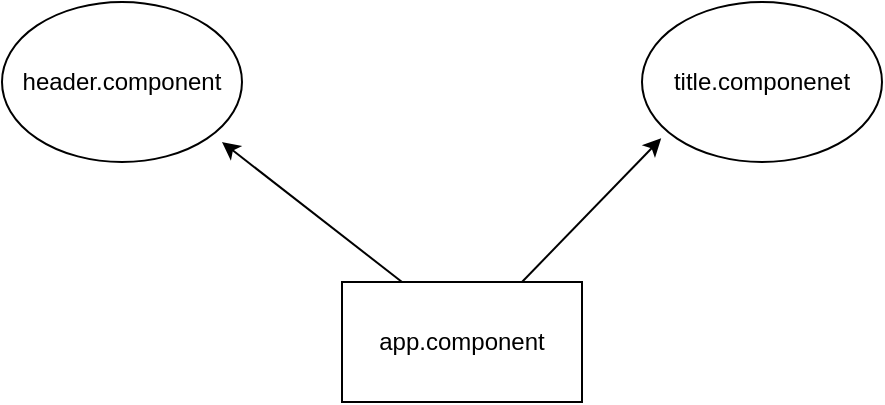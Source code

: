 <mxfile>
    <diagram id="dzsdQ8f2PEunh34yMzh5" name="Página-1">
        <mxGraphModel dx="615" dy="607" grid="1" gridSize="10" guides="1" tooltips="1" connect="1" arrows="1" fold="1" page="1" pageScale="1" pageWidth="827" pageHeight="1169" math="0" shadow="0">
            <root>
                <mxCell id="0"/>
                <mxCell id="1" parent="0"/>
                <mxCell id="2" value="app.component" style="rounded=0;whiteSpace=wrap;html=1;" vertex="1" parent="1">
                    <mxGeometry x="250" y="280" width="120" height="60" as="geometry"/>
                </mxCell>
                <mxCell id="3" value="header.component" style="ellipse;whiteSpace=wrap;html=1;" vertex="1" parent="1">
                    <mxGeometry x="80" y="140" width="120" height="80" as="geometry"/>
                </mxCell>
                <mxCell id="4" value="title.componenet" style="ellipse;whiteSpace=wrap;html=1;" vertex="1" parent="1">
                    <mxGeometry x="400" y="140" width="120" height="80" as="geometry"/>
                </mxCell>
                <mxCell id="5" value="" style="endArrow=classic;html=1;entryX=0.08;entryY=0.852;entryDx=0;entryDy=0;entryPerimeter=0;" edge="1" parent="1" target="4">
                    <mxGeometry width="50" height="50" relative="1" as="geometry">
                        <mxPoint x="340" y="280" as="sourcePoint"/>
                        <mxPoint x="340" y="280" as="targetPoint"/>
                        <Array as="points"/>
                    </mxGeometry>
                </mxCell>
                <mxCell id="6" value="" style="endArrow=classic;html=1;" edge="1" parent="1">
                    <mxGeometry width="50" height="50" relative="1" as="geometry">
                        <mxPoint x="280" y="280" as="sourcePoint"/>
                        <mxPoint x="190" y="210" as="targetPoint"/>
                        <Array as="points"/>
                    </mxGeometry>
                </mxCell>
            </root>
        </mxGraphModel>
    </diagram>
</mxfile>